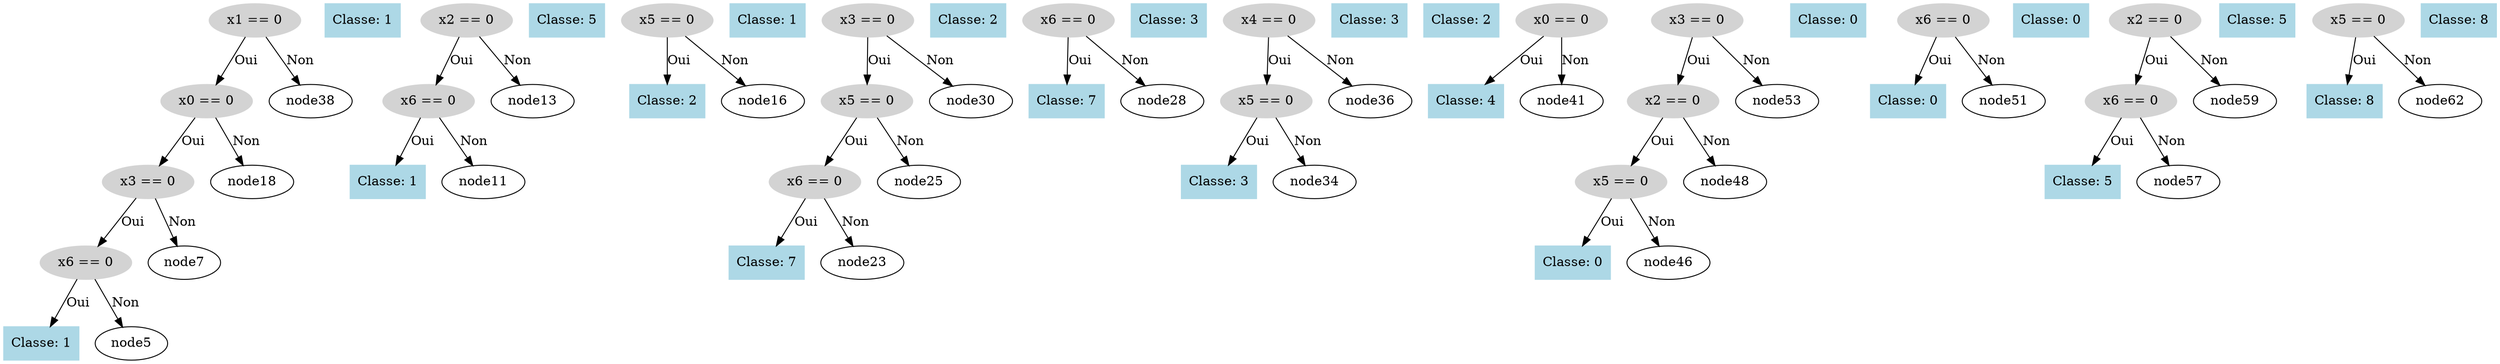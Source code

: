 digraph DecisionTree {
  node0 [label="x1 == 0", shape=ellipse, style=filled, color=lightgray];
  node0 -> node1 [label="Oui"];
  node1 [label="x0 == 0", shape=ellipse, style=filled, color=lightgray];
  node1 -> node2 [label="Oui"];
  node2 [label="x3 == 0", shape=ellipse, style=filled, color=lightgray];
  node2 -> node3 [label="Oui"];
  node3 [label="x6 == 0", shape=ellipse, style=filled, color=lightgray];
  node3 -> node4 [label="Oui"];
  node4 [label="Classe: 1", shape=box, style=filled, color=lightblue];
  node3 -> node5 [label="Non"];
  node6 [label="Classe: 1", shape=box, style=filled, color=lightblue];
  node2 -> node7 [label="Non"];
  node8 [label="x2 == 0", shape=ellipse, style=filled, color=lightgray];
  node8 -> node9 [label="Oui"];
  node9 [label="x6 == 0", shape=ellipse, style=filled, color=lightgray];
  node9 -> node10 [label="Oui"];
  node10 [label="Classe: 1", shape=box, style=filled, color=lightblue];
  node9 -> node11 [label="Non"];
  node12 [label="Classe: 5", shape=box, style=filled, color=lightblue];
  node8 -> node13 [label="Non"];
  node14 [label="x5 == 0", shape=ellipse, style=filled, color=lightgray];
  node14 -> node15 [label="Oui"];
  node15 [label="Classe: 2", shape=box, style=filled, color=lightblue];
  node14 -> node16 [label="Non"];
  node17 [label="Classe: 1", shape=box, style=filled, color=lightblue];
  node1 -> node18 [label="Non"];
  node19 [label="x3 == 0", shape=ellipse, style=filled, color=lightgray];
  node19 -> node20 [label="Oui"];
  node20 [label="x5 == 0", shape=ellipse, style=filled, color=lightgray];
  node20 -> node21 [label="Oui"];
  node21 [label="x6 == 0", shape=ellipse, style=filled, color=lightgray];
  node21 -> node22 [label="Oui"];
  node22 [label="Classe: 7", shape=box, style=filled, color=lightblue];
  node21 -> node23 [label="Non"];
  node24 [label="Classe: 2", shape=box, style=filled, color=lightblue];
  node20 -> node25 [label="Non"];
  node26 [label="x6 == 0", shape=ellipse, style=filled, color=lightgray];
  node26 -> node27 [label="Oui"];
  node27 [label="Classe: 7", shape=box, style=filled, color=lightblue];
  node26 -> node28 [label="Non"];
  node29 [label="Classe: 3", shape=box, style=filled, color=lightblue];
  node19 -> node30 [label="Non"];
  node31 [label="x4 == 0", shape=ellipse, style=filled, color=lightgray];
  node31 -> node32 [label="Oui"];
  node32 [label="x5 == 0", shape=ellipse, style=filled, color=lightgray];
  node32 -> node33 [label="Oui"];
  node33 [label="Classe: 3", shape=box, style=filled, color=lightblue];
  node32 -> node34 [label="Non"];
  node35 [label="Classe: 3", shape=box, style=filled, color=lightblue];
  node31 -> node36 [label="Non"];
  node37 [label="Classe: 2", shape=box, style=filled, color=lightblue];
  node0 -> node38 [label="Non"];
  node39 [label="x0 == 0", shape=ellipse, style=filled, color=lightgray];
  node39 -> node40 [label="Oui"];
  node40 [label="Classe: 4", shape=box, style=filled, color=lightblue];
  node39 -> node41 [label="Non"];
  node42 [label="x3 == 0", shape=ellipse, style=filled, color=lightgray];
  node42 -> node43 [label="Oui"];
  node43 [label="x2 == 0", shape=ellipse, style=filled, color=lightgray];
  node43 -> node44 [label="Oui"];
  node44 [label="x5 == 0", shape=ellipse, style=filled, color=lightgray];
  node44 -> node45 [label="Oui"];
  node45 [label="Classe: 0", shape=box, style=filled, color=lightblue];
  node44 -> node46 [label="Non"];
  node47 [label="Classe: 0", shape=box, style=filled, color=lightblue];
  node43 -> node48 [label="Non"];
  node49 [label="x6 == 0", shape=ellipse, style=filled, color=lightgray];
  node49 -> node50 [label="Oui"];
  node50 [label="Classe: 0", shape=box, style=filled, color=lightblue];
  node49 -> node51 [label="Non"];
  node52 [label="Classe: 0", shape=box, style=filled, color=lightblue];
  node42 -> node53 [label="Non"];
  node54 [label="x2 == 0", shape=ellipse, style=filled, color=lightgray];
  node54 -> node55 [label="Oui"];
  node55 [label="x6 == 0", shape=ellipse, style=filled, color=lightgray];
  node55 -> node56 [label="Oui"];
  node56 [label="Classe: 5", shape=box, style=filled, color=lightblue];
  node55 -> node57 [label="Non"];
  node58 [label="Classe: 5", shape=box, style=filled, color=lightblue];
  node54 -> node59 [label="Non"];
  node60 [label="x5 == 0", shape=ellipse, style=filled, color=lightgray];
  node60 -> node61 [label="Oui"];
  node61 [label="Classe: 8", shape=box, style=filled, color=lightblue];
  node60 -> node62 [label="Non"];
  node63 [label="Classe: 8", shape=box, style=filled, color=lightblue];
}
